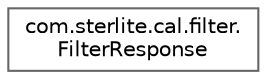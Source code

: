 digraph "Graphical Class Hierarchy"
{
 // LATEX_PDF_SIZE
  bgcolor="transparent";
  edge [fontname=Helvetica,fontsize=10,labelfontname=Helvetica,labelfontsize=10];
  node [fontname=Helvetica,fontsize=10,shape=box,height=0.2,width=0.4];
  rankdir="LR";
  Node0 [id="Node000000",label="com.sterlite.cal.filter.\lFilterResponse",height=0.2,width=0.4,color="grey40", fillcolor="white", style="filled",URL="$classcom_1_1sterlite_1_1cal_1_1filter_1_1_filter_response.html",tooltip=" "];
}
